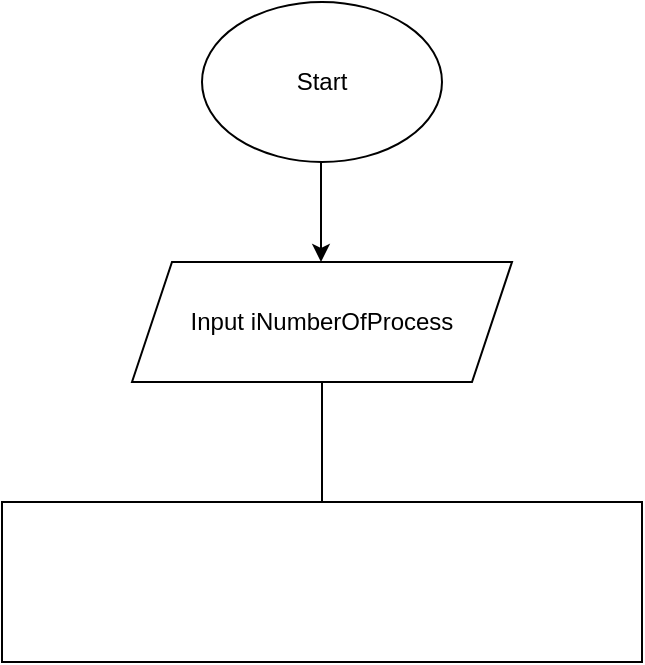 <mxfile version="22.1.4" type="device">
  <diagram name="Page-1" id="Lcs6pabw0QT95mkP1Thf">
    <mxGraphModel dx="1050" dy="2734" grid="1" gridSize="10" guides="1" tooltips="1" connect="1" arrows="1" fold="1" page="1" pageScale="1" pageWidth="850" pageHeight="1100" math="0" shadow="0">
      <root>
        <mxCell id="0" />
        <mxCell id="1" parent="0" />
        <mxCell id="bj-XyjadaIn6lvJ4X1SC-1" value="Start" style="ellipse;whiteSpace=wrap;html=1;" vertex="1" parent="1">
          <mxGeometry x="330" y="-1670" width="120" height="80" as="geometry" />
        </mxCell>
        <mxCell id="bj-XyjadaIn6lvJ4X1SC-3" value="Input iNumberOfProcess" style="shape=parallelogram;perimeter=parallelogramPerimeter;whiteSpace=wrap;html=1;fixedSize=1;" vertex="1" parent="1">
          <mxGeometry x="295" y="-1540" width="190" height="60" as="geometry" />
        </mxCell>
        <mxCell id="bj-XyjadaIn6lvJ4X1SC-2" value="" style="endArrow=classic;html=1;rounded=0;" edge="1" parent="1">
          <mxGeometry width="50" height="50" relative="1" as="geometry">
            <mxPoint x="389.5" y="-1590" as="sourcePoint" />
            <mxPoint x="389.5" y="-1540" as="targetPoint" />
          </mxGeometry>
        </mxCell>
        <mxCell id="bj-XyjadaIn6lvJ4X1SC-5" value="" style="endArrow=classic;html=1;rounded=0;exitX=0.5;exitY=1;exitDx=0;exitDy=0;" edge="1" parent="1" source="bj-XyjadaIn6lvJ4X1SC-3">
          <mxGeometry width="50" height="50" relative="1" as="geometry">
            <mxPoint x="365" y="-1440" as="sourcePoint" />
            <mxPoint x="390" y="-1410" as="targetPoint" />
          </mxGeometry>
        </mxCell>
        <mxCell id="bj-XyjadaIn6lvJ4X1SC-7" value="" style="rounded=0;whiteSpace=wrap;html=1;" vertex="1" parent="1">
          <mxGeometry x="230" y="-1420" width="320" height="80" as="geometry" />
        </mxCell>
      </root>
    </mxGraphModel>
  </diagram>
</mxfile>
